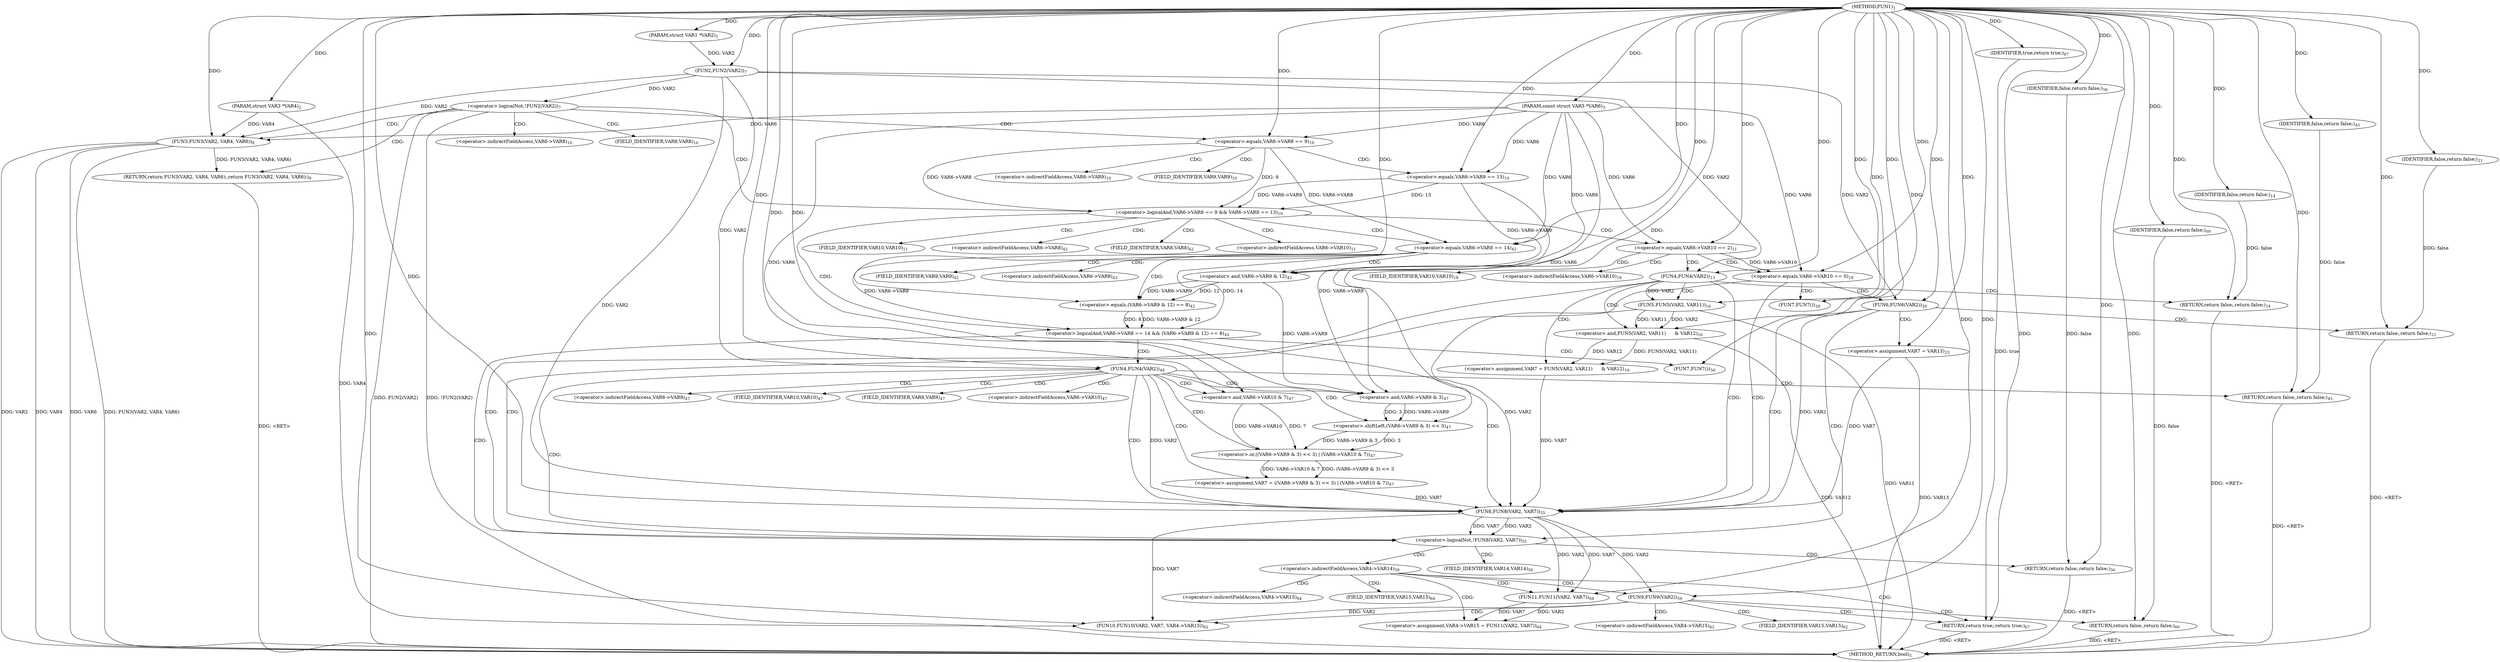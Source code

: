 digraph "FUN1" {  
"8" [label = <(METHOD,FUN1)<SUB>1</SUB>> ]
"155" [label = <(METHOD_RETURN,bool)<SUB>1</SUB>> ]
"9" [label = <(PARAM,struct VAR1 *VAR2)<SUB>1</SUB>> ]
"10" [label = <(PARAM,struct VAR3 *VAR4)<SUB>2</SUB>> ]
"11" [label = <(PARAM,const struct VAR5 *VAR6)<SUB>3</SUB>> ]
"153" [label = <(RETURN,return true;,return true;)<SUB>67</SUB>> ]
"15" [label = <(&lt;operator&gt;.logicalNot,!FUN2(VAR2))<SUB>7</SUB>> ]
"25" [label = <(&lt;operator&gt;.logicalAnd,VAR6-&gt;VAR8 == 9 &amp;&amp; VAR6-&gt;VAR9 == 13)<SUB>10</SUB>> ]
"120" [label = <(&lt;operator&gt;.logicalNot,!FUN8(VAR2, VAR7))<SUB>55</SUB>> ]
"154" [label = <(IDENTIFIER,true,return true;)<SUB>67</SUB>> ]
"19" [label = <(RETURN,return FUN3(VAR2, VAR4, VAR6);,return FUN3(VAR2, VAR4, VAR6);)<SUB>8</SUB>> ]
"125" [label = <(RETURN,return false;,return false;)<SUB>56</SUB>> ]
"138" [label = <(FUN10,FUN10(VAR2, VAR7, VAR4-&gt;VAR15))<SUB>62</SUB>> ]
"16" [label = <(FUN2,FUN2(VAR2))<SUB>7</SUB>> ]
"20" [label = <(FUN3,FUN3(VAR2, VAR4, VAR6))<SUB>8</SUB>> ]
"26" [label = <(&lt;operator&gt;.equals,VAR6-&gt;VAR8 == 9)<SUB>10</SUB>> ]
"31" [label = <(&lt;operator&gt;.equals,VAR6-&gt;VAR9 == 13)<SUB>10</SUB>> ]
"38" [label = <(&lt;operator&gt;.equals,VAR6-&gt;VAR10 == 2)<SUB>11</SUB>> ]
"121" [label = <(FUN8,FUN8(VAR2, VAR7))<SUB>55</SUB>> ]
"126" [label = <(IDENTIFIER,false,return false;)<SUB>56</SUB>> ]
"133" [label = <(FUN9,FUN9(VAR2))<SUB>59</SUB>> ]
"146" [label = <(&lt;operator&gt;.assignment,VAR4-&gt;VAR15 = FUN11(VAR2, VAR7))<SUB>64</SUB>> ]
"50" [label = <(&lt;operator&gt;.assignment,VAR7 = FUN5(VAR2, VAR11)
			      &amp; VAR12)<SUB>16</SUB>> ]
"81" [label = <(&lt;operator&gt;.logicalAnd,VAR6-&gt;VAR8 == 14 &amp;&amp; (VAR6-&gt;VAR9 &amp; 12) == 8)<SUB>42</SUB>> ]
"136" [label = <(RETURN,return false;,return false;)<SUB>60</SUB>> ]
"45" [label = <(FUN4,FUN4(VAR2))<SUB>13</SUB>> ]
"101" [label = <(&lt;operator&gt;.assignment,VAR7 = ((VAR6-&gt;VAR9 &amp; 3) &lt;&lt; 3) | (VAR6-&gt;VAR10 &amp; 7))<SUB>47</SUB>> ]
"137" [label = <(IDENTIFIER,false,return false;)<SUB>60</SUB>> ]
"150" [label = <(FUN11,FUN11(VAR2, VAR7))<SUB>64</SUB>> ]
"48" [label = <(RETURN,return false;,return false;)<SUB>14</SUB>> ]
"52" [label = <(&lt;operator&gt;.and,FUN5(VAR2, VAR11)
			      &amp; VAR12)<SUB>16</SUB>> ]
"60" [label = <(&lt;operator&gt;.equals,VAR6-&gt;VAR10 == 0)<SUB>18</SUB>> ]
"82" [label = <(&lt;operator&gt;.equals,VAR6-&gt;VAR8 == 14)<SUB>42</SUB>> ]
"87" [label = <(&lt;operator&gt;.equals,(VAR6-&gt;VAR9 &amp; 12) == 8)<SUB>42</SUB>> ]
"96" [label = <(FUN4,FUN4(VAR2))<SUB>44</SUB>> ]
"118" [label = <(FUN7,FUN7())<SUB>50</SUB>> ]
"49" [label = <(IDENTIFIER,false,return false;)<SUB>14</SUB>> ]
"53" [label = <(FUN5,FUN5(VAR2, VAR11))<SUB>16</SUB>> ]
"72" [label = <(&lt;operator&gt;.assignment,VAR7 = VAR13)<SUB>23</SUB>> ]
"88" [label = <(&lt;operator&gt;.and,VAR6-&gt;VAR9 &amp; 12)<SUB>42</SUB>> ]
"99" [label = <(RETURN,return false;,return false;)<SUB>45</SUB>> ]
"103" [label = <(&lt;operator&gt;.or,((VAR6-&gt;VAR9 &amp; 3) &lt;&lt; 3) | (VAR6-&gt;VAR10 &amp; 7))<SUB>47</SUB>> ]
"67" [label = <(FUN6,FUN6(VAR2))<SUB>20</SUB>> ]
"77" [label = <(FUN7,FUN7())<SUB>26</SUB>> ]
"100" [label = <(IDENTIFIER,false,return false;)<SUB>45</SUB>> ]
"104" [label = <(&lt;operator&gt;.shiftLeft,(VAR6-&gt;VAR9 &amp; 3) &lt;&lt; 3)<SUB>47</SUB>> ]
"111" [label = <(&lt;operator&gt;.and,VAR6-&gt;VAR10 &amp; 7)<SUB>47</SUB>> ]
"70" [label = <(RETURN,return false;,return false;)<SUB>21</SUB>> ]
"105" [label = <(&lt;operator&gt;.and,VAR6-&gt;VAR9 &amp; 3)<SUB>47</SUB>> ]
"71" [label = <(IDENTIFIER,false,return false;)<SUB>21</SUB>> ]
"128" [label = <(&lt;operator&gt;.indirectFieldAccess,VAR4-&gt;VAR14)<SUB>58</SUB>> ]
"130" [label = <(FIELD_IDENTIFIER,VAR14,VAR14)<SUB>58</SUB>> ]
"27" [label = <(&lt;operator&gt;.indirectFieldAccess,VAR6-&gt;VAR8)<SUB>10</SUB>> ]
"32" [label = <(&lt;operator&gt;.indirectFieldAccess,VAR6-&gt;VAR9)<SUB>10</SUB>> ]
"141" [label = <(&lt;operator&gt;.indirectFieldAccess,VAR4-&gt;VAR15)<SUB>62</SUB>> ]
"29" [label = <(FIELD_IDENTIFIER,VAR8,VAR8)<SUB>10</SUB>> ]
"34" [label = <(FIELD_IDENTIFIER,VAR9,VAR9)<SUB>10</SUB>> ]
"39" [label = <(&lt;operator&gt;.indirectFieldAccess,VAR6-&gt;VAR10)<SUB>11</SUB>> ]
"143" [label = <(FIELD_IDENTIFIER,VAR15,VAR15)<SUB>62</SUB>> ]
"147" [label = <(&lt;operator&gt;.indirectFieldAccess,VAR4-&gt;VAR15)<SUB>64</SUB>> ]
"41" [label = <(FIELD_IDENTIFIER,VAR10,VAR10)<SUB>11</SUB>> ]
"149" [label = <(FIELD_IDENTIFIER,VAR15,VAR15)<SUB>64</SUB>> ]
"83" [label = <(&lt;operator&gt;.indirectFieldAccess,VAR6-&gt;VAR8)<SUB>42</SUB>> ]
"61" [label = <(&lt;operator&gt;.indirectFieldAccess,VAR6-&gt;VAR10)<SUB>18</SUB>> ]
"85" [label = <(FIELD_IDENTIFIER,VAR8,VAR8)<SUB>42</SUB>> ]
"89" [label = <(&lt;operator&gt;.indirectFieldAccess,VAR6-&gt;VAR9)<SUB>42</SUB>> ]
"63" [label = <(FIELD_IDENTIFIER,VAR10,VAR10)<SUB>18</SUB>> ]
"91" [label = <(FIELD_IDENTIFIER,VAR9,VAR9)<SUB>42</SUB>> ]
"112" [label = <(&lt;operator&gt;.indirectFieldAccess,VAR6-&gt;VAR10)<SUB>47</SUB>> ]
"106" [label = <(&lt;operator&gt;.indirectFieldAccess,VAR6-&gt;VAR9)<SUB>47</SUB>> ]
"114" [label = <(FIELD_IDENTIFIER,VAR10,VAR10)<SUB>47</SUB>> ]
"108" [label = <(FIELD_IDENTIFIER,VAR9,VAR9)<SUB>47</SUB>> ]
  "70" -> "155"  [ label = "DDG: &lt;RET&gt;"] 
  "153" -> "155"  [ label = "DDG: &lt;RET&gt;"] 
  "19" -> "155"  [ label = "DDG: &lt;RET&gt;"] 
  "125" -> "155"  [ label = "DDG: &lt;RET&gt;"] 
  "136" -> "155"  [ label = "DDG: &lt;RET&gt;"] 
  "99" -> "155"  [ label = "DDG: &lt;RET&gt;"] 
  "48" -> "155"  [ label = "DDG: &lt;RET&gt;"] 
  "15" -> "155"  [ label = "DDG: FUN2(VAR2)"] 
  "15" -> "155"  [ label = "DDG: !FUN2(VAR2)"] 
  "20" -> "155"  [ label = "DDG: VAR2"] 
  "20" -> "155"  [ label = "DDG: VAR4"] 
  "20" -> "155"  [ label = "DDG: VAR6"] 
  "20" -> "155"  [ label = "DDG: FUN3(VAR2, VAR4, VAR6)"] 
  "72" -> "155"  [ label = "DDG: VAR13"] 
  "52" -> "155"  [ label = "DDG: VAR12"] 
  "53" -> "155"  [ label = "DDG: VAR11"] 
  "8" -> "9"  [ label = "DDG: "] 
  "8" -> "10"  [ label = "DDG: "] 
  "8" -> "11"  [ label = "DDG: "] 
  "154" -> "153"  [ label = "DDG: true"] 
  "8" -> "153"  [ label = "DDG: "] 
  "8" -> "154"  [ label = "DDG: "] 
  "16" -> "15"  [ label = "DDG: VAR2"] 
  "20" -> "19"  [ label = "DDG: FUN3(VAR2, VAR4, VAR6)"] 
  "26" -> "25"  [ label = "DDG: VAR6-&gt;VAR8"] 
  "26" -> "25"  [ label = "DDG: 9"] 
  "31" -> "25"  [ label = "DDG: VAR6-&gt;VAR9"] 
  "31" -> "25"  [ label = "DDG: 13"] 
  "121" -> "120"  [ label = "DDG: VAR2"] 
  "121" -> "120"  [ label = "DDG: VAR7"] 
  "126" -> "125"  [ label = "DDG: false"] 
  "8" -> "125"  [ label = "DDG: "] 
  "9" -> "16"  [ label = "DDG: VAR2"] 
  "8" -> "16"  [ label = "DDG: "] 
  "11" -> "26"  [ label = "DDG: VAR6"] 
  "8" -> "26"  [ label = "DDG: "] 
  "11" -> "31"  [ label = "DDG: VAR6"] 
  "8" -> "31"  [ label = "DDG: "] 
  "16" -> "121"  [ label = "DDG: VAR2"] 
  "96" -> "121"  [ label = "DDG: VAR2"] 
  "67" -> "121"  [ label = "DDG: VAR2"] 
  "53" -> "121"  [ label = "DDG: VAR2"] 
  "8" -> "121"  [ label = "DDG: "] 
  "101" -> "121"  [ label = "DDG: VAR7"] 
  "72" -> "121"  [ label = "DDG: VAR7"] 
  "50" -> "121"  [ label = "DDG: VAR7"] 
  "8" -> "126"  [ label = "DDG: "] 
  "133" -> "138"  [ label = "DDG: VAR2"] 
  "8" -> "138"  [ label = "DDG: "] 
  "121" -> "138"  [ label = "DDG: VAR7"] 
  "10" -> "138"  [ label = "DDG: VAR4"] 
  "150" -> "146"  [ label = "DDG: VAR2"] 
  "150" -> "146"  [ label = "DDG: VAR7"] 
  "16" -> "20"  [ label = "DDG: VAR2"] 
  "8" -> "20"  [ label = "DDG: "] 
  "10" -> "20"  [ label = "DDG: VAR4"] 
  "11" -> "20"  [ label = "DDG: VAR6"] 
  "11" -> "38"  [ label = "DDG: VAR6"] 
  "8" -> "38"  [ label = "DDG: "] 
  "52" -> "50"  [ label = "DDG: FUN5(VAR2, VAR11)"] 
  "52" -> "50"  [ label = "DDG: VAR12"] 
  "121" -> "133"  [ label = "DDG: VAR2"] 
  "8" -> "133"  [ label = "DDG: "] 
  "137" -> "136"  [ label = "DDG: false"] 
  "8" -> "136"  [ label = "DDG: "] 
  "82" -> "81"  [ label = "DDG: VAR6-&gt;VAR8"] 
  "82" -> "81"  [ label = "DDG: 14"] 
  "87" -> "81"  [ label = "DDG: VAR6-&gt;VAR9 &amp; 12"] 
  "87" -> "81"  [ label = "DDG: 8"] 
  "103" -> "101"  [ label = "DDG: (VAR6-&gt;VAR9 &amp; 3) &lt;&lt; 3"] 
  "103" -> "101"  [ label = "DDG: VAR6-&gt;VAR10 &amp; 7"] 
  "8" -> "137"  [ label = "DDG: "] 
  "121" -> "150"  [ label = "DDG: VAR2"] 
  "8" -> "150"  [ label = "DDG: "] 
  "121" -> "150"  [ label = "DDG: VAR7"] 
  "16" -> "45"  [ label = "DDG: VAR2"] 
  "8" -> "45"  [ label = "DDG: "] 
  "49" -> "48"  [ label = "DDG: false"] 
  "8" -> "48"  [ label = "DDG: "] 
  "53" -> "52"  [ label = "DDG: VAR2"] 
  "53" -> "52"  [ label = "DDG: VAR11"] 
  "8" -> "52"  [ label = "DDG: "] 
  "11" -> "82"  [ label = "DDG: VAR6"] 
  "26" -> "82"  [ label = "DDG: VAR6-&gt;VAR8"] 
  "8" -> "82"  [ label = "DDG: "] 
  "88" -> "87"  [ label = "DDG: VAR6-&gt;VAR9"] 
  "88" -> "87"  [ label = "DDG: 12"] 
  "8" -> "87"  [ label = "DDG: "] 
  "8" -> "118"  [ label = "DDG: "] 
  "8" -> "49"  [ label = "DDG: "] 
  "45" -> "53"  [ label = "DDG: VAR2"] 
  "8" -> "53"  [ label = "DDG: "] 
  "11" -> "60"  [ label = "DDG: VAR6"] 
  "38" -> "60"  [ label = "DDG: VAR6-&gt;VAR10"] 
  "8" -> "60"  [ label = "DDG: "] 
  "8" -> "72"  [ label = "DDG: "] 
  "11" -> "88"  [ label = "DDG: VAR6"] 
  "31" -> "88"  [ label = "DDG: VAR6-&gt;VAR9"] 
  "8" -> "88"  [ label = "DDG: "] 
  "16" -> "96"  [ label = "DDG: VAR2"] 
  "8" -> "96"  [ label = "DDG: "] 
  "100" -> "99"  [ label = "DDG: false"] 
  "8" -> "99"  [ label = "DDG: "] 
  "104" -> "103"  [ label = "DDG: VAR6-&gt;VAR9 &amp; 3"] 
  "104" -> "103"  [ label = "DDG: 3"] 
  "111" -> "103"  [ label = "DDG: VAR6-&gt;VAR10"] 
  "111" -> "103"  [ label = "DDG: 7"] 
  "8" -> "77"  [ label = "DDG: "] 
  "8" -> "100"  [ label = "DDG: "] 
  "105" -> "104"  [ label = "DDG: VAR6-&gt;VAR9"] 
  "105" -> "104"  [ label = "DDG: 3"] 
  "8" -> "104"  [ label = "DDG: "] 
  "11" -> "111"  [ label = "DDG: VAR6"] 
  "8" -> "111"  [ label = "DDG: "] 
  "16" -> "67"  [ label = "DDG: VAR2"] 
  "8" -> "67"  [ label = "DDG: "] 
  "71" -> "70"  [ label = "DDG: false"] 
  "8" -> "70"  [ label = "DDG: "] 
  "11" -> "105"  [ label = "DDG: VAR6"] 
  "31" -> "105"  [ label = "DDG: VAR6-&gt;VAR9"] 
  "88" -> "105"  [ label = "DDG: VAR6-&gt;VAR9"] 
  "8" -> "105"  [ label = "DDG: "] 
  "8" -> "71"  [ label = "DDG: "] 
  "15" -> "26"  [ label = "CDG: "] 
  "15" -> "19"  [ label = "CDG: "] 
  "15" -> "20"  [ label = "CDG: "] 
  "15" -> "25"  [ label = "CDG: "] 
  "15" -> "27"  [ label = "CDG: "] 
  "15" -> "29"  [ label = "CDG: "] 
  "25" -> "81"  [ label = "CDG: "] 
  "25" -> "85"  [ label = "CDG: "] 
  "25" -> "38"  [ label = "CDG: "] 
  "25" -> "82"  [ label = "CDG: "] 
  "25" -> "83"  [ label = "CDG: "] 
  "25" -> "41"  [ label = "CDG: "] 
  "25" -> "39"  [ label = "CDG: "] 
  "120" -> "128"  [ label = "CDG: "] 
  "120" -> "130"  [ label = "CDG: "] 
  "120" -> "125"  [ label = "CDG: "] 
  "128" -> "146"  [ label = "CDG: "] 
  "128" -> "149"  [ label = "CDG: "] 
  "128" -> "150"  [ label = "CDG: "] 
  "128" -> "153"  [ label = "CDG: "] 
  "128" -> "147"  [ label = "CDG: "] 
  "128" -> "133"  [ label = "CDG: "] 
  "26" -> "34"  [ label = "CDG: "] 
  "26" -> "32"  [ label = "CDG: "] 
  "26" -> "31"  [ label = "CDG: "] 
  "38" -> "60"  [ label = "CDG: "] 
  "38" -> "61"  [ label = "CDG: "] 
  "38" -> "45"  [ label = "CDG: "] 
  "38" -> "63"  [ label = "CDG: "] 
  "133" -> "136"  [ label = "CDG: "] 
  "133" -> "153"  [ label = "CDG: "] 
  "133" -> "138"  [ label = "CDG: "] 
  "133" -> "141"  [ label = "CDG: "] 
  "133" -> "143"  [ label = "CDG: "] 
  "81" -> "96"  [ label = "CDG: "] 
  "81" -> "120"  [ label = "CDG: "] 
  "81" -> "121"  [ label = "CDG: "] 
  "81" -> "118"  [ label = "CDG: "] 
  "45" -> "120"  [ label = "CDG: "] 
  "45" -> "52"  [ label = "CDG: "] 
  "45" -> "121"  [ label = "CDG: "] 
  "45" -> "50"  [ label = "CDG: "] 
  "45" -> "48"  [ label = "CDG: "] 
  "45" -> "53"  [ label = "CDG: "] 
  "82" -> "87"  [ label = "CDG: "] 
  "82" -> "91"  [ label = "CDG: "] 
  "82" -> "88"  [ label = "CDG: "] 
  "82" -> "89"  [ label = "CDG: "] 
  "60" -> "77"  [ label = "CDG: "] 
  "60" -> "120"  [ label = "CDG: "] 
  "60" -> "67"  [ label = "CDG: "] 
  "60" -> "121"  [ label = "CDG: "] 
  "96" -> "120"  [ label = "CDG: "] 
  "96" -> "114"  [ label = "CDG: "] 
  "96" -> "103"  [ label = "CDG: "] 
  "96" -> "104"  [ label = "CDG: "] 
  "96" -> "121"  [ label = "CDG: "] 
  "96" -> "112"  [ label = "CDG: "] 
  "96" -> "101"  [ label = "CDG: "] 
  "96" -> "108"  [ label = "CDG: "] 
  "96" -> "111"  [ label = "CDG: "] 
  "96" -> "99"  [ label = "CDG: "] 
  "96" -> "106"  [ label = "CDG: "] 
  "96" -> "105"  [ label = "CDG: "] 
  "67" -> "120"  [ label = "CDG: "] 
  "67" -> "121"  [ label = "CDG: "] 
  "67" -> "70"  [ label = "CDG: "] 
  "67" -> "72"  [ label = "CDG: "] 
}
